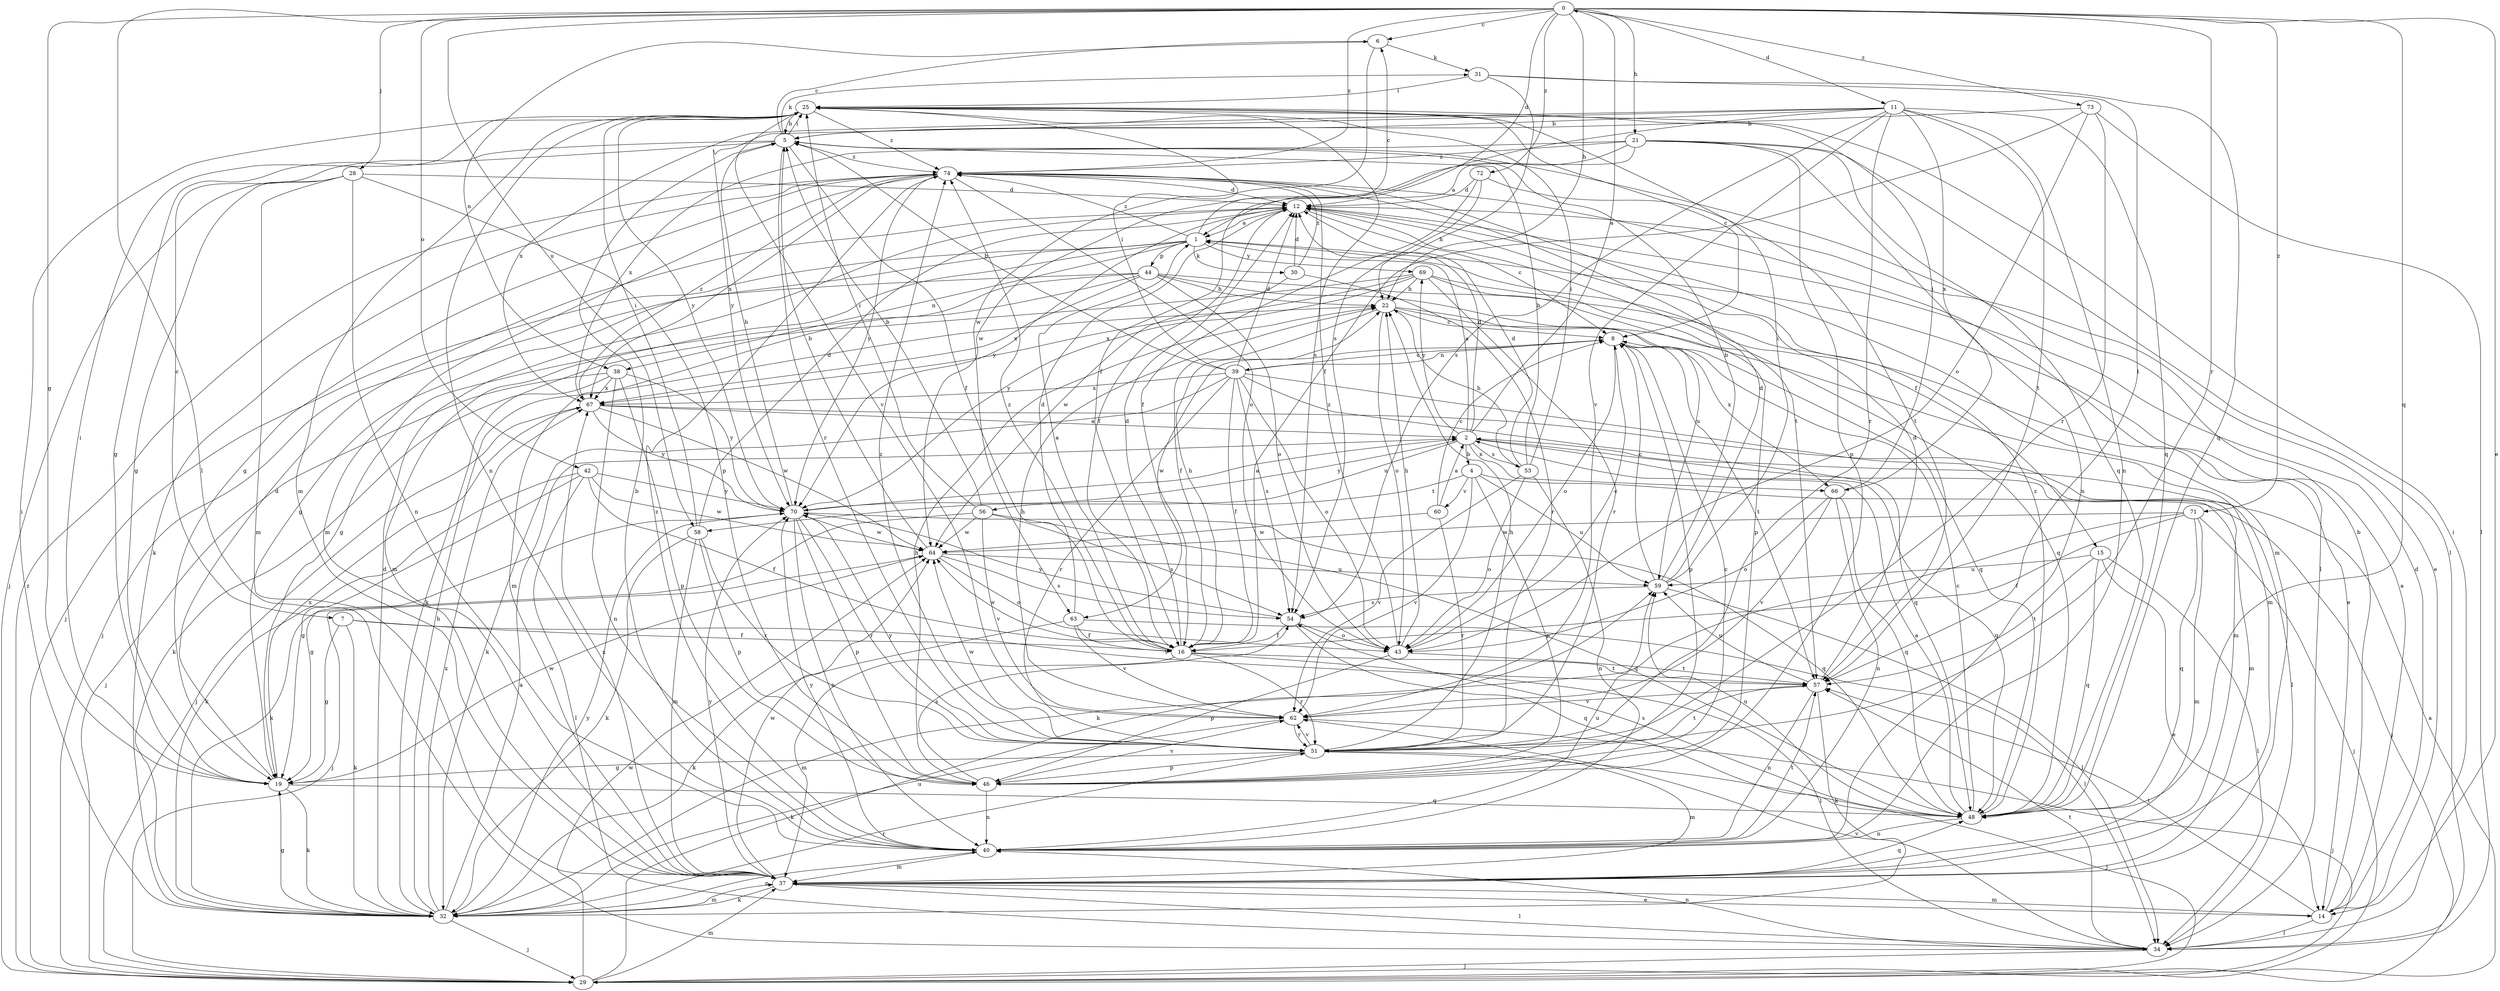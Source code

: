 strict digraph  {
0;
1;
2;
4;
5;
6;
7;
8;
11;
12;
14;
15;
16;
19;
21;
22;
25;
28;
29;
30;
31;
32;
34;
37;
38;
39;
40;
42;
43;
44;
46;
48;
51;
53;
54;
56;
57;
58;
59;
60;
62;
63;
64;
66;
67;
69;
70;
71;
72;
73;
74;
0 -> 6  [label=c];
0 -> 11  [label=d];
0 -> 12  [label=d];
0 -> 14  [label=e];
0 -> 19  [label=g];
0 -> 21  [label=h];
0 -> 22  [label=h];
0 -> 28  [label=j];
0 -> 34  [label=l];
0 -> 42  [label=o];
0 -> 48  [label=q];
0 -> 51  [label=r];
0 -> 58  [label=u];
0 -> 71  [label=z];
0 -> 72  [label=z];
0 -> 73  [label=z];
0 -> 74  [label=z];
1 -> 6  [label=c];
1 -> 15  [label=f];
1 -> 19  [label=g];
1 -> 29  [label=j];
1 -> 30  [label=k];
1 -> 37  [label=m];
1 -> 38  [label=n];
1 -> 44  [label=p];
1 -> 69  [label=y];
1 -> 74  [label=z];
2 -> 0  [label=a];
2 -> 1  [label=a];
2 -> 4  [label=b];
2 -> 12  [label=d];
2 -> 37  [label=m];
2 -> 48  [label=q];
2 -> 53  [label=s];
2 -> 58  [label=u];
2 -> 66  [label=x];
2 -> 69  [label=y];
2 -> 70  [label=y];
4 -> 29  [label=j];
4 -> 46  [label=p];
4 -> 56  [label=t];
4 -> 59  [label=u];
4 -> 60  [label=v];
4 -> 62  [label=v];
5 -> 6  [label=c];
5 -> 7  [label=c];
5 -> 16  [label=f];
5 -> 19  [label=g];
5 -> 25  [label=i];
5 -> 31  [label=k];
5 -> 51  [label=r];
5 -> 74  [label=z];
6 -> 31  [label=k];
6 -> 38  [label=n];
6 -> 63  [label=w];
7 -> 16  [label=f];
7 -> 19  [label=g];
7 -> 32  [label=k];
7 -> 57  [label=t];
8 -> 39  [label=n];
8 -> 43  [label=o];
8 -> 46  [label=p];
8 -> 57  [label=t];
8 -> 63  [label=w];
8 -> 66  [label=x];
11 -> 5  [label=b];
11 -> 16  [label=f];
11 -> 40  [label=n];
11 -> 48  [label=q];
11 -> 51  [label=r];
11 -> 54  [label=s];
11 -> 57  [label=t];
11 -> 62  [label=v];
11 -> 66  [label=x];
11 -> 67  [label=x];
11 -> 70  [label=y];
12 -> 1  [label=a];
12 -> 8  [label=c];
12 -> 14  [label=e];
12 -> 16  [label=f];
12 -> 37  [label=m];
12 -> 70  [label=y];
14 -> 1  [label=a];
14 -> 5  [label=b];
14 -> 12  [label=d];
14 -> 34  [label=l];
14 -> 37  [label=m];
14 -> 57  [label=t];
15 -> 14  [label=e];
15 -> 34  [label=l];
15 -> 48  [label=q];
15 -> 57  [label=t];
15 -> 59  [label=u];
16 -> 1  [label=a];
16 -> 12  [label=d];
16 -> 22  [label=h];
16 -> 34  [label=l];
16 -> 37  [label=m];
16 -> 51  [label=r];
16 -> 57  [label=t];
16 -> 64  [label=w];
16 -> 74  [label=z];
19 -> 12  [label=d];
19 -> 25  [label=i];
19 -> 32  [label=k];
19 -> 48  [label=q];
19 -> 64  [label=w];
19 -> 67  [label=x];
21 -> 1  [label=a];
21 -> 34  [label=l];
21 -> 40  [label=n];
21 -> 46  [label=p];
21 -> 48  [label=q];
21 -> 64  [label=w];
21 -> 67  [label=x];
21 -> 74  [label=z];
22 -> 8  [label=c];
22 -> 16  [label=f];
22 -> 37  [label=m];
22 -> 43  [label=o];
22 -> 48  [label=q];
25 -> 5  [label=b];
25 -> 8  [label=c];
25 -> 37  [label=m];
25 -> 40  [label=n];
25 -> 54  [label=s];
25 -> 62  [label=v];
25 -> 70  [label=y];
25 -> 74  [label=z];
28 -> 12  [label=d];
28 -> 19  [label=g];
28 -> 29  [label=j];
28 -> 37  [label=m];
28 -> 40  [label=n];
28 -> 46  [label=p];
29 -> 2  [label=a];
29 -> 37  [label=m];
29 -> 59  [label=u];
29 -> 64  [label=w];
29 -> 74  [label=z];
30 -> 12  [label=d];
30 -> 51  [label=r];
30 -> 64  [label=w];
30 -> 74  [label=z];
31 -> 25  [label=i];
31 -> 48  [label=q];
31 -> 54  [label=s];
31 -> 57  [label=t];
32 -> 2  [label=a];
32 -> 12  [label=d];
32 -> 19  [label=g];
32 -> 22  [label=h];
32 -> 25  [label=i];
32 -> 29  [label=j];
32 -> 37  [label=m];
32 -> 40  [label=n];
32 -> 51  [label=r];
32 -> 67  [label=x];
32 -> 70  [label=y];
34 -> 25  [label=i];
34 -> 29  [label=j];
34 -> 40  [label=n];
34 -> 57  [label=t];
34 -> 62  [label=v];
37 -> 14  [label=e];
37 -> 32  [label=k];
37 -> 34  [label=l];
37 -> 48  [label=q];
37 -> 64  [label=w];
37 -> 67  [label=x];
37 -> 70  [label=y];
38 -> 29  [label=j];
38 -> 32  [label=k];
38 -> 40  [label=n];
38 -> 46  [label=p];
38 -> 67  [label=x];
38 -> 70  [label=y];
39 -> 5  [label=b];
39 -> 8  [label=c];
39 -> 12  [label=d];
39 -> 16  [label=f];
39 -> 25  [label=i];
39 -> 32  [label=k];
39 -> 37  [label=m];
39 -> 43  [label=o];
39 -> 48  [label=q];
39 -> 51  [label=r];
39 -> 54  [label=s];
39 -> 67  [label=x];
40 -> 5  [label=b];
40 -> 37  [label=m];
40 -> 57  [label=t];
40 -> 59  [label=u];
40 -> 70  [label=y];
40 -> 74  [label=z];
42 -> 16  [label=f];
42 -> 19  [label=g];
42 -> 32  [label=k];
42 -> 34  [label=l];
42 -> 64  [label=w];
42 -> 70  [label=y];
43 -> 8  [label=c];
43 -> 22  [label=h];
43 -> 46  [label=p];
43 -> 57  [label=t];
43 -> 74  [label=z];
44 -> 14  [label=e];
44 -> 19  [label=g];
44 -> 22  [label=h];
44 -> 29  [label=j];
44 -> 37  [label=m];
44 -> 43  [label=o];
44 -> 59  [label=u];
44 -> 67  [label=x];
46 -> 8  [label=c];
46 -> 22  [label=h];
46 -> 40  [label=n];
46 -> 54  [label=s];
46 -> 62  [label=v];
48 -> 2  [label=a];
48 -> 8  [label=c];
48 -> 40  [label=n];
48 -> 54  [label=s];
48 -> 59  [label=u];
48 -> 74  [label=z];
51 -> 19  [label=g];
51 -> 22  [label=h];
51 -> 29  [label=j];
51 -> 37  [label=m];
51 -> 46  [label=p];
51 -> 57  [label=t];
51 -> 62  [label=v];
51 -> 64  [label=w];
51 -> 70  [label=y];
51 -> 74  [label=z];
53 -> 5  [label=b];
53 -> 12  [label=d];
53 -> 22  [label=h];
53 -> 25  [label=i];
53 -> 40  [label=n];
53 -> 43  [label=o];
53 -> 62  [label=v];
54 -> 16  [label=f];
54 -> 43  [label=o];
54 -> 48  [label=q];
54 -> 70  [label=y];
56 -> 5  [label=b];
56 -> 25  [label=i];
56 -> 32  [label=k];
56 -> 48  [label=q];
56 -> 54  [label=s];
56 -> 62  [label=v];
56 -> 64  [label=w];
57 -> 12  [label=d];
57 -> 32  [label=k];
57 -> 40  [label=n];
57 -> 59  [label=u];
57 -> 62  [label=v];
58 -> 12  [label=d];
58 -> 25  [label=i];
58 -> 32  [label=k];
58 -> 37  [label=m];
58 -> 46  [label=p];
58 -> 51  [label=r];
59 -> 5  [label=b];
59 -> 8  [label=c];
59 -> 12  [label=d];
59 -> 25  [label=i];
59 -> 34  [label=l];
59 -> 54  [label=s];
60 -> 2  [label=a];
60 -> 8  [label=c];
60 -> 51  [label=r];
60 -> 64  [label=w];
62 -> 22  [label=h];
62 -> 29  [label=j];
62 -> 32  [label=k];
62 -> 51  [label=r];
63 -> 12  [label=d];
63 -> 16  [label=f];
63 -> 32  [label=k];
63 -> 34  [label=l];
63 -> 62  [label=v];
64 -> 5  [label=b];
64 -> 29  [label=j];
64 -> 43  [label=o];
64 -> 54  [label=s];
64 -> 59  [label=u];
66 -> 25  [label=i];
66 -> 40  [label=n];
66 -> 43  [label=o];
66 -> 48  [label=q];
66 -> 62  [label=v];
67 -> 2  [label=a];
67 -> 29  [label=j];
67 -> 34  [label=l];
67 -> 64  [label=w];
67 -> 70  [label=y];
67 -> 74  [label=z];
69 -> 22  [label=h];
69 -> 32  [label=k];
69 -> 46  [label=p];
69 -> 48  [label=q];
69 -> 51  [label=r];
69 -> 67  [label=x];
69 -> 70  [label=y];
70 -> 2  [label=a];
70 -> 5  [label=b];
70 -> 19  [label=g];
70 -> 40  [label=n];
70 -> 46  [label=p];
70 -> 48  [label=q];
70 -> 51  [label=r];
70 -> 64  [label=w];
71 -> 16  [label=f];
71 -> 29  [label=j];
71 -> 32  [label=k];
71 -> 37  [label=m];
71 -> 48  [label=q];
71 -> 64  [label=w];
72 -> 12  [label=d];
72 -> 16  [label=f];
72 -> 22  [label=h];
72 -> 57  [label=t];
73 -> 5  [label=b];
73 -> 16  [label=f];
73 -> 34  [label=l];
73 -> 43  [label=o];
73 -> 51  [label=r];
74 -> 12  [label=d];
74 -> 19  [label=g];
74 -> 32  [label=k];
74 -> 34  [label=l];
74 -> 37  [label=m];
74 -> 43  [label=o];
74 -> 57  [label=t];
74 -> 67  [label=x];
74 -> 70  [label=y];
}
